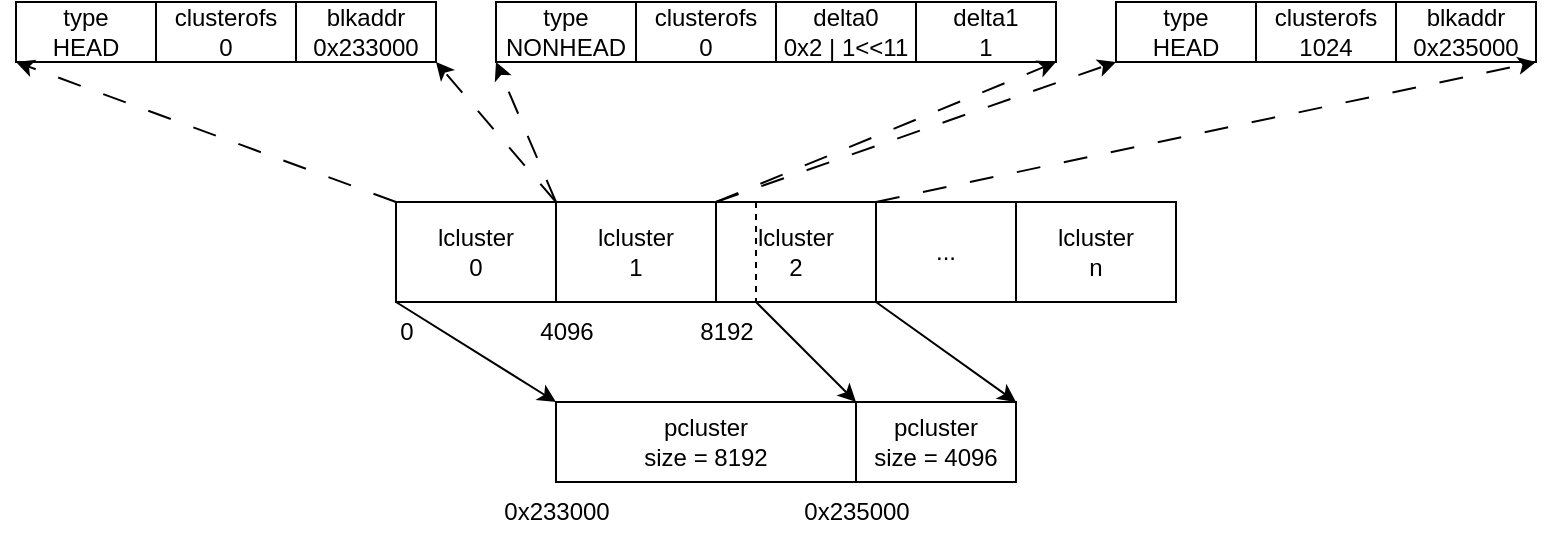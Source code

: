<mxfile version="21.5.2" type="device">
  <diagram name="Page-1" id="U431ab00ZjAxC29zFhv9">
    <mxGraphModel dx="1008" dy="610" grid="1" gridSize="10" guides="1" tooltips="1" connect="1" arrows="1" fold="1" page="1" pageScale="1" pageWidth="850" pageHeight="1100" math="0" shadow="0">
      <root>
        <mxCell id="0" />
        <mxCell id="1" parent="0" />
        <mxCell id="hXQOS2bSTQaqGvkswqBU-1" value="lcluster&lt;br&gt;0" style="rounded=0;whiteSpace=wrap;html=1;" parent="1" vertex="1">
          <mxGeometry x="250" y="670" width="80" height="50" as="geometry" />
        </mxCell>
        <mxCell id="hXQOS2bSTQaqGvkswqBU-2" value="lcluster&lt;br&gt;1" style="rounded=0;whiteSpace=wrap;html=1;" parent="1" vertex="1">
          <mxGeometry x="330" y="670" width="80" height="50" as="geometry" />
        </mxCell>
        <mxCell id="hXQOS2bSTQaqGvkswqBU-3" value="lcluster&lt;br&gt;2" style="rounded=0;whiteSpace=wrap;html=1;" parent="1" vertex="1">
          <mxGeometry x="410" y="670" width="80" height="50" as="geometry" />
        </mxCell>
        <mxCell id="hXQOS2bSTQaqGvkswqBU-4" value="lcluster&lt;br&gt;n" style="rounded=0;whiteSpace=wrap;html=1;" parent="1" vertex="1">
          <mxGeometry x="560" y="670" width="80" height="50" as="geometry" />
        </mxCell>
        <mxCell id="hXQOS2bSTQaqGvkswqBU-5" value="..." style="rounded=0;whiteSpace=wrap;html=1;" parent="1" vertex="1">
          <mxGeometry x="490" y="670" width="70" height="50" as="geometry" />
        </mxCell>
        <mxCell id="hXQOS2bSTQaqGvkswqBU-6" value="pcluster&lt;br&gt;size = 8192" style="rounded=0;whiteSpace=wrap;html=1;" parent="1" vertex="1">
          <mxGeometry x="330" y="770" width="150" height="40" as="geometry" />
        </mxCell>
        <mxCell id="hXQOS2bSTQaqGvkswqBU-7" value="" style="endArrow=classic;html=1;rounded=0;exitX=0;exitY=1;exitDx=0;exitDy=0;entryX=0;entryY=0;entryDx=0;entryDy=0;" parent="1" source="hXQOS2bSTQaqGvkswqBU-1" target="hXQOS2bSTQaqGvkswqBU-6" edge="1">
          <mxGeometry width="50" height="50" relative="1" as="geometry">
            <mxPoint x="500" y="710" as="sourcePoint" />
            <mxPoint x="550" y="660" as="targetPoint" />
          </mxGeometry>
        </mxCell>
        <mxCell id="hXQOS2bSTQaqGvkswqBU-8" value="" style="endArrow=classic;html=1;rounded=0;exitX=0.25;exitY=1;exitDx=0;exitDy=0;entryX=1;entryY=0;entryDx=0;entryDy=0;" parent="1" source="hXQOS2bSTQaqGvkswqBU-3" target="hXQOS2bSTQaqGvkswqBU-6" edge="1">
          <mxGeometry width="50" height="50" relative="1" as="geometry">
            <mxPoint x="500" y="710" as="sourcePoint" />
            <mxPoint x="550" y="660" as="targetPoint" />
          </mxGeometry>
        </mxCell>
        <mxCell id="hXQOS2bSTQaqGvkswqBU-9" value="" style="endArrow=none;html=1;rounded=0;exitX=0.25;exitY=0;exitDx=0;exitDy=0;dashed=1;" parent="1" source="hXQOS2bSTQaqGvkswqBU-3" edge="1">
          <mxGeometry width="50" height="50" relative="1" as="geometry">
            <mxPoint x="500" y="610" as="sourcePoint" />
            <mxPoint x="430" y="720" as="targetPoint" />
          </mxGeometry>
        </mxCell>
        <mxCell id="hXQOS2bSTQaqGvkswqBU-11" value="" style="endArrow=classic;html=1;rounded=0;exitX=1;exitY=1;exitDx=0;exitDy=0;entryX=1;entryY=0;entryDx=0;entryDy=0;" parent="1" source="hXQOS2bSTQaqGvkswqBU-3" edge="1">
          <mxGeometry width="50" height="50" relative="1" as="geometry">
            <mxPoint x="440" y="590" as="sourcePoint" />
            <mxPoint x="560" y="770" as="targetPoint" />
          </mxGeometry>
        </mxCell>
        <mxCell id="hXQOS2bSTQaqGvkswqBU-12" value="type&lt;br&gt;HEAD" style="rounded=0;whiteSpace=wrap;html=1;" parent="1" vertex="1">
          <mxGeometry x="60" y="570" width="70" height="30" as="geometry" />
        </mxCell>
        <mxCell id="hXQOS2bSTQaqGvkswqBU-13" value="clusterofs&lt;br&gt;0" style="rounded=0;whiteSpace=wrap;html=1;" parent="1" vertex="1">
          <mxGeometry x="130" y="570" width="70" height="30" as="geometry" />
        </mxCell>
        <mxCell id="hXQOS2bSTQaqGvkswqBU-14" value="blkaddr&lt;br&gt;0x233000" style="rounded=0;whiteSpace=wrap;html=1;" parent="1" vertex="1">
          <mxGeometry x="200" y="570" width="70" height="30" as="geometry" />
        </mxCell>
        <mxCell id="hXQOS2bSTQaqGvkswqBU-15" value="0x233000" style="text;html=1;align=center;verticalAlign=middle;resizable=0;points=[];autosize=1;strokeColor=none;fillColor=none;" parent="1" vertex="1">
          <mxGeometry x="290" y="810" width="80" height="30" as="geometry" />
        </mxCell>
        <mxCell id="hXQOS2bSTQaqGvkswqBU-16" value="type&lt;br&gt;NONHEAD" style="rounded=0;whiteSpace=wrap;html=1;" parent="1" vertex="1">
          <mxGeometry x="300" y="570" width="70" height="30" as="geometry" />
        </mxCell>
        <mxCell id="hXQOS2bSTQaqGvkswqBU-17" value="clusterofs&lt;br&gt;0" style="rounded=0;whiteSpace=wrap;html=1;" parent="1" vertex="1">
          <mxGeometry x="370" y="570" width="70" height="30" as="geometry" />
        </mxCell>
        <mxCell id="hXQOS2bSTQaqGvkswqBU-18" value="delta0&lt;br&gt;0x2 | 1&amp;lt;&amp;lt;11" style="rounded=0;whiteSpace=wrap;html=1;" parent="1" vertex="1">
          <mxGeometry x="440" y="570" width="70" height="30" as="geometry" />
        </mxCell>
        <mxCell id="hXQOS2bSTQaqGvkswqBU-19" value="delta1&lt;br&gt;1" style="rounded=0;whiteSpace=wrap;html=1;" parent="1" vertex="1">
          <mxGeometry x="510" y="570" width="70" height="30" as="geometry" />
        </mxCell>
        <mxCell id="hXQOS2bSTQaqGvkswqBU-20" value="0" style="text;html=1;align=center;verticalAlign=middle;resizable=0;points=[];autosize=1;strokeColor=none;fillColor=none;" parent="1" vertex="1">
          <mxGeometry x="240" y="720" width="30" height="30" as="geometry" />
        </mxCell>
        <mxCell id="hXQOS2bSTQaqGvkswqBU-21" value="4096" style="text;html=1;align=center;verticalAlign=middle;resizable=0;points=[];autosize=1;strokeColor=none;fillColor=none;" parent="1" vertex="1">
          <mxGeometry x="310" y="720" width="50" height="30" as="geometry" />
        </mxCell>
        <mxCell id="hXQOS2bSTQaqGvkswqBU-22" value="" style="endArrow=classic;html=1;rounded=0;exitX=0;exitY=0;exitDx=0;exitDy=0;entryX=0;entryY=1;entryDx=0;entryDy=0;dashed=1;dashPattern=12 12;" parent="1" source="hXQOS2bSTQaqGvkswqBU-1" target="hXQOS2bSTQaqGvkswqBU-12" edge="1">
          <mxGeometry width="50" height="50" relative="1" as="geometry">
            <mxPoint x="330" y="650" as="sourcePoint" />
            <mxPoint x="380" y="600" as="targetPoint" />
          </mxGeometry>
        </mxCell>
        <mxCell id="hXQOS2bSTQaqGvkswqBU-23" value="" style="endArrow=classic;html=1;rounded=0;exitX=1;exitY=0;exitDx=0;exitDy=0;entryX=1;entryY=1;entryDx=0;entryDy=0;dashed=1;dashPattern=12 12;" parent="1" source="hXQOS2bSTQaqGvkswqBU-1" target="hXQOS2bSTQaqGvkswqBU-14" edge="1">
          <mxGeometry width="50" height="50" relative="1" as="geometry">
            <mxPoint x="330" y="650" as="sourcePoint" />
            <mxPoint x="380" y="600" as="targetPoint" />
          </mxGeometry>
        </mxCell>
        <mxCell id="hXQOS2bSTQaqGvkswqBU-24" value="" style="endArrow=classic;html=1;rounded=0;entryX=0;entryY=1;entryDx=0;entryDy=0;dashed=1;dashPattern=12 12;" parent="1" target="hXQOS2bSTQaqGvkswqBU-16" edge="1">
          <mxGeometry width="50" height="50" relative="1" as="geometry">
            <mxPoint x="330" y="670" as="sourcePoint" />
            <mxPoint x="380" y="600" as="targetPoint" />
          </mxGeometry>
        </mxCell>
        <mxCell id="hXQOS2bSTQaqGvkswqBU-25" value="" style="endArrow=classic;html=1;rounded=0;entryX=1;entryY=1;entryDx=0;entryDy=0;exitX=1;exitY=0;exitDx=0;exitDy=0;dashed=1;dashPattern=12 12;" parent="1" source="hXQOS2bSTQaqGvkswqBU-2" target="hXQOS2bSTQaqGvkswqBU-19" edge="1">
          <mxGeometry width="50" height="50" relative="1" as="geometry">
            <mxPoint x="390" y="660" as="sourcePoint" />
            <mxPoint x="370" y="580" as="targetPoint" />
          </mxGeometry>
        </mxCell>
        <mxCell id="hXQOS2bSTQaqGvkswqBU-26" value="0x235000" style="text;html=1;align=center;verticalAlign=middle;resizable=0;points=[];autosize=1;strokeColor=none;fillColor=none;" parent="1" vertex="1">
          <mxGeometry x="440" y="810" width="80" height="30" as="geometry" />
        </mxCell>
        <mxCell id="hXQOS2bSTQaqGvkswqBU-27" value="type&lt;br&gt;HEAD" style="rounded=0;whiteSpace=wrap;html=1;" parent="1" vertex="1">
          <mxGeometry x="610" y="570" width="70" height="30" as="geometry" />
        </mxCell>
        <mxCell id="hXQOS2bSTQaqGvkswqBU-28" value="clusterofs&lt;br&gt;1024" style="rounded=0;whiteSpace=wrap;html=1;" parent="1" vertex="1">
          <mxGeometry x="680" y="570" width="70" height="30" as="geometry" />
        </mxCell>
        <mxCell id="hXQOS2bSTQaqGvkswqBU-29" value="blkaddr&lt;br&gt;0x235000" style="rounded=0;whiteSpace=wrap;html=1;" parent="1" vertex="1">
          <mxGeometry x="750" y="570" width="70" height="30" as="geometry" />
        </mxCell>
        <mxCell id="hXQOS2bSTQaqGvkswqBU-30" value="" style="endArrow=classic;html=1;rounded=0;entryX=1;entryY=1;entryDx=0;entryDy=0;exitX=0;exitY=0;exitDx=0;exitDy=0;dashed=1;dashPattern=12 12;" parent="1" source="hXQOS2bSTQaqGvkswqBU-5" target="hXQOS2bSTQaqGvkswqBU-29" edge="1">
          <mxGeometry width="50" height="50" relative="1" as="geometry">
            <mxPoint x="420" y="680" as="sourcePoint" />
            <mxPoint x="600" y="600" as="targetPoint" />
          </mxGeometry>
        </mxCell>
        <mxCell id="hXQOS2bSTQaqGvkswqBU-31" value="" style="endArrow=classic;html=1;rounded=0;entryX=0;entryY=1;entryDx=0;entryDy=0;exitX=0;exitY=0;exitDx=0;exitDy=0;dashed=1;dashPattern=12 12;" parent="1" source="hXQOS2bSTQaqGvkswqBU-3" target="hXQOS2bSTQaqGvkswqBU-27" edge="1">
          <mxGeometry width="50" height="50" relative="1" as="geometry">
            <mxPoint x="420" y="680" as="sourcePoint" />
            <mxPoint x="590" y="610" as="targetPoint" />
          </mxGeometry>
        </mxCell>
        <mxCell id="hXQOS2bSTQaqGvkswqBU-32" value="8192" style="text;html=1;align=center;verticalAlign=middle;resizable=0;points=[];autosize=1;strokeColor=none;fillColor=none;" parent="1" vertex="1">
          <mxGeometry x="390" y="720" width="50" height="30" as="geometry" />
        </mxCell>
        <mxCell id="hXQOS2bSTQaqGvkswqBU-33" value="pcluster&lt;br&gt;size = 4096" style="rounded=0;whiteSpace=wrap;html=1;" parent="1" vertex="1">
          <mxGeometry x="480" y="770" width="80" height="40" as="geometry" />
        </mxCell>
      </root>
    </mxGraphModel>
  </diagram>
</mxfile>
